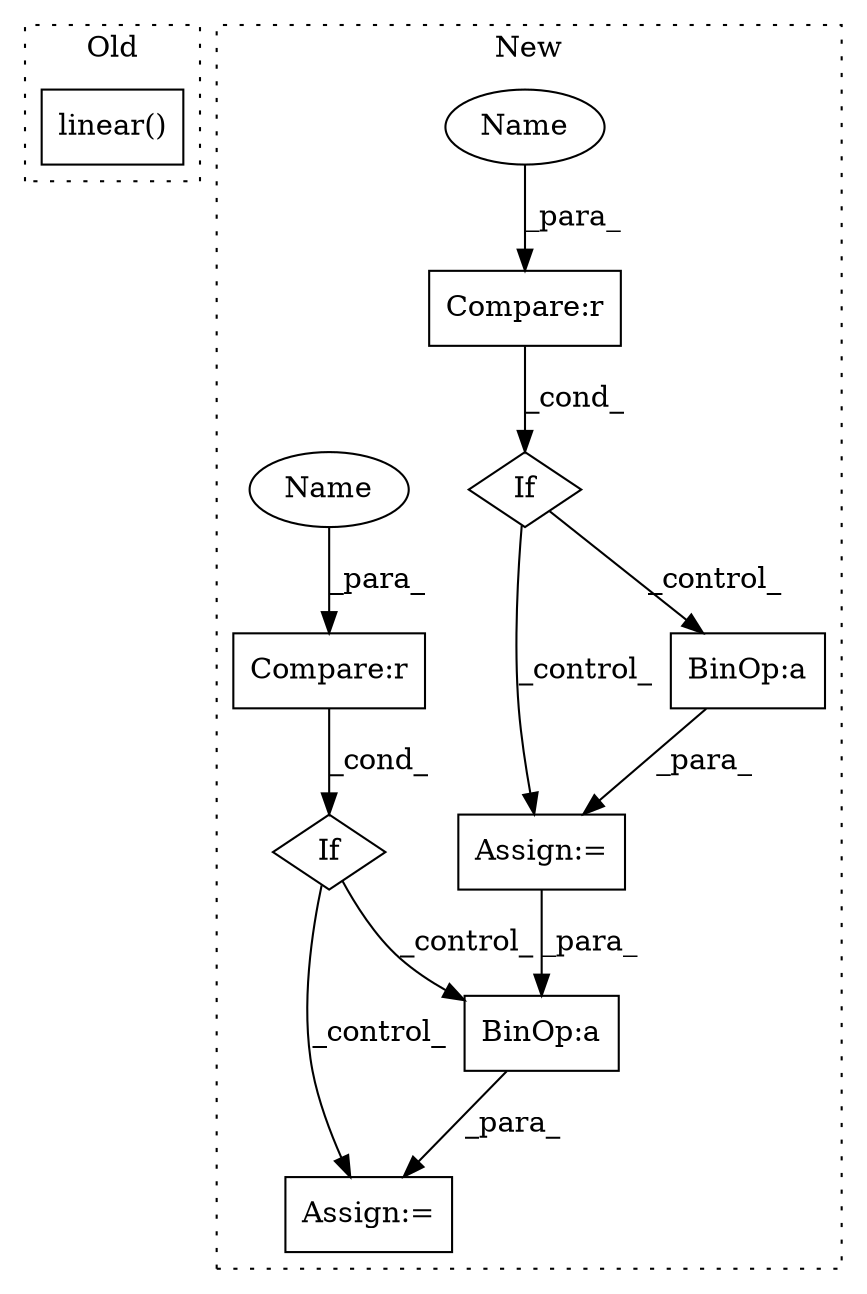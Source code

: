digraph G {
subgraph cluster0 {
1 [label="linear()" a="75" s="5021,5037" l="12,1" shape="box"];
label = "Old";
style="dotted";
}
subgraph cluster1 {
2 [label="If" a="96" s="6000,6024" l="3,14" shape="diamond"];
3 [label="Compare:r" a="40" s="6003" l="21" shape="box"];
4 [label="BinOp:a" a="82" s="6049" l="3" shape="box"];
5 [label="BinOp:a" a="82" s="5793" l="3" shape="box"];
6 [label="If" a="96" s="5742,5768" l="3,14" shape="diamond"];
7 [label="Compare:r" a="40" s="5745" l="23" shape="box"];
8 [label="Assign:=" a="68" s="6042" l="3" shape="box"];
9 [label="Assign:=" a="68" s="5786" l="3" shape="box"];
10 [label="Name" a="87" s="5764" l="4" shape="ellipse"];
11 [label="Name" a="87" s="6020" l="4" shape="ellipse"];
label = "New";
style="dotted";
}
2 -> 4 [label="_control_"];
2 -> 8 [label="_control_"];
3 -> 2 [label="_cond_"];
4 -> 8 [label="_para_"];
5 -> 9 [label="_para_"];
6 -> 9 [label="_control_"];
6 -> 5 [label="_control_"];
7 -> 6 [label="_cond_"];
9 -> 4 [label="_para_"];
10 -> 7 [label="_para_"];
11 -> 3 [label="_para_"];
}